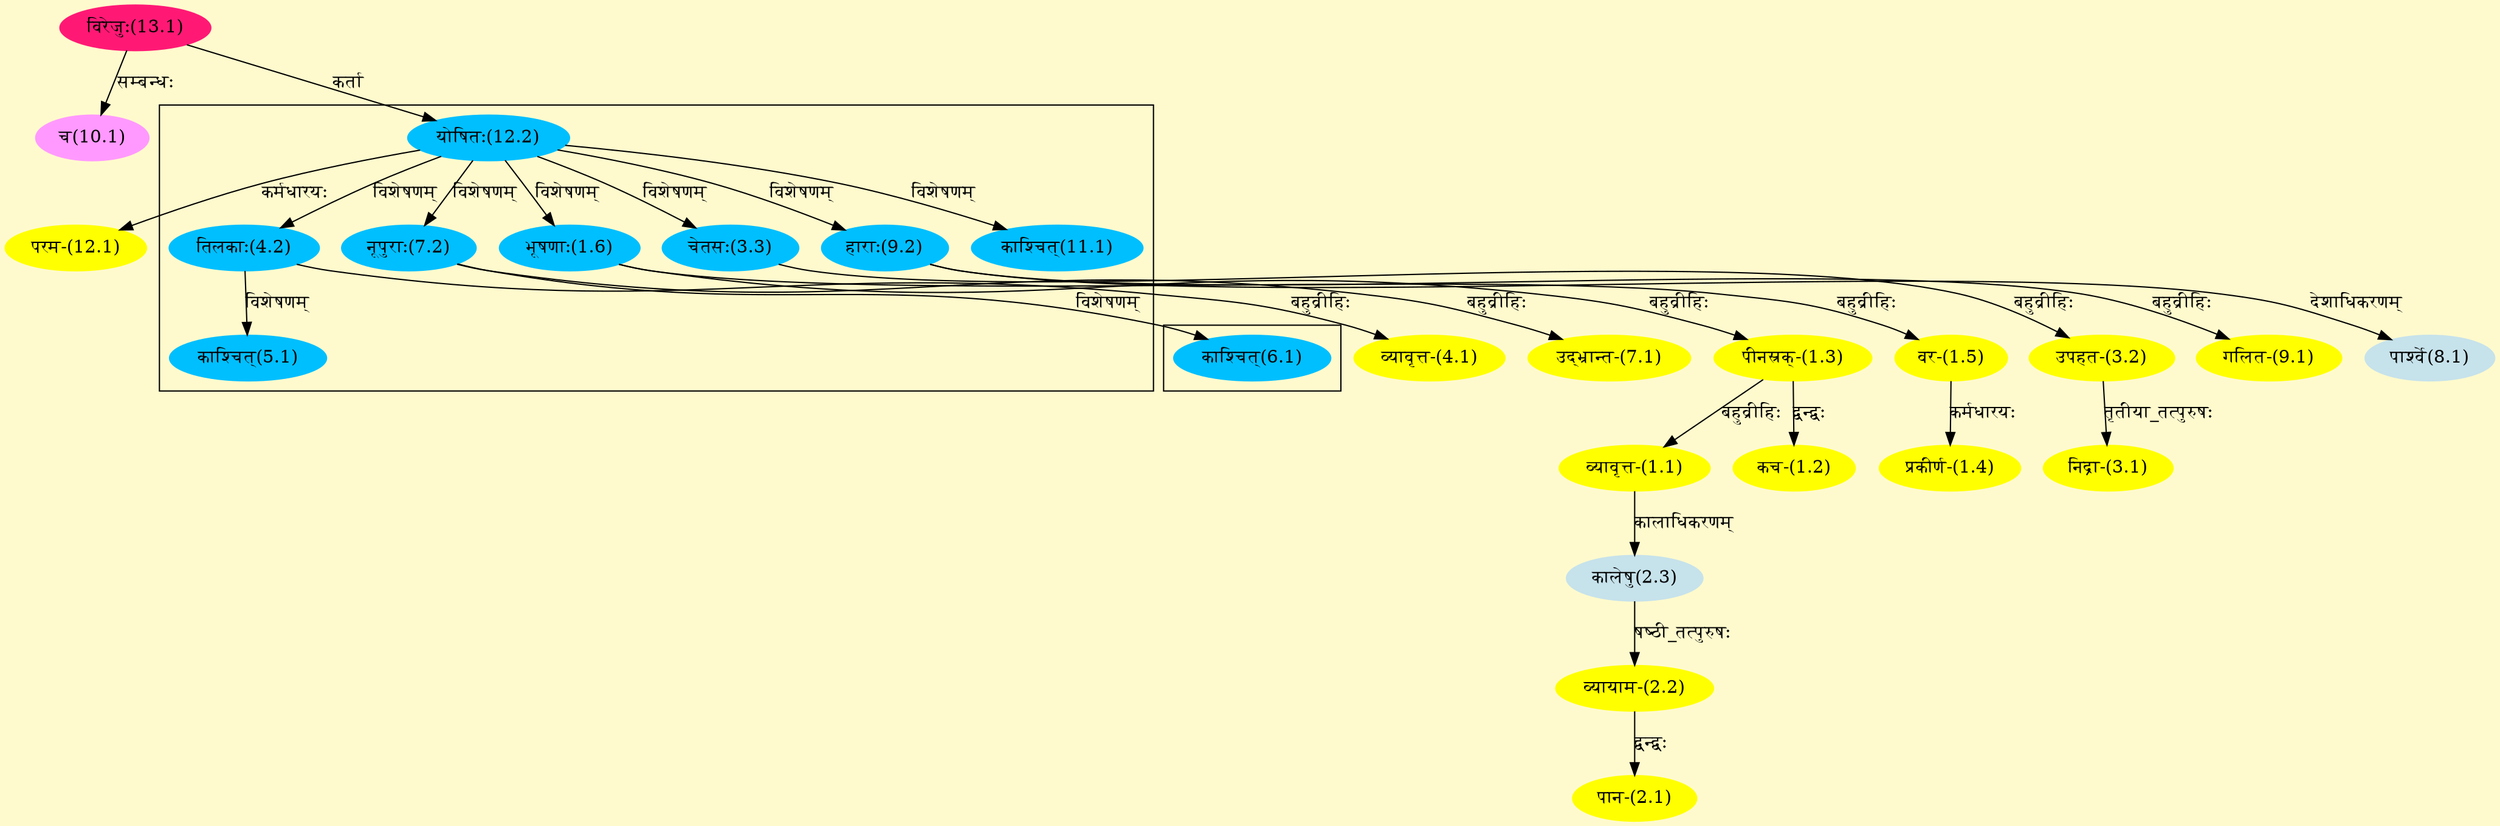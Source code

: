 digraph G{
rankdir=BT;
 compound=true;
 bgcolor="lemonchiffon1";

subgraph cluster_1{
Node1_6 [style=filled, color="#00BFFF" label = "भूषणाः(1.6)"]
Node12_2 [style=filled, color="#00BFFF" label = "योषितः(12.2)"]
Node3_3 [style=filled, color="#00BFFF" label = "चेतसः(3.3)"]
Node4_2 [style=filled, color="#00BFFF" label = "तिलकाः(4.2)"]
Node5_1 [style=filled, color="#00BFFF" label = "काश्चित्(5.1)"]
Node7_2 [style=filled, color="#00BFFF" label = "नूपुराः(7.2)"]
Node9_2 [style=filled, color="#00BFFF" label = "हाराः(9.2)"]
Node11_1 [style=filled, color="#00BFFF" label = "काश्चित्(11.1)"]

}

subgraph cluster_2{
Node6_1 [style=filled, color="#00BFFF" label = "काश्चित्(6.1)"]
Node7_2 [style=filled, color="#00BFFF" label = "नूपुराः(7.2)"]

}
Node1_1 [style=filled, color="#FFFF00" label = "व्यावृत्त-(1.1)"]
Node1_3 [style=filled, color="#FFFF00" label = "पीनस्रक्-(1.3)"]
Node1_2 [style=filled, color="#FFFF00" label = "कच-(1.2)"]
Node1_6 [style=filled, color="#00BFFF" label = "भूषणाः(1.6)"]
Node1_4 [style=filled, color="#FFFF00" label = "प्रकीर्ण-(1.4)"]
Node1_5 [style=filled, color="#FFFF00" label = "वर-(1.5)"]
Node2_1 [style=filled, color="#FFFF00" label = "पान-(2.1)"]
Node2_2 [style=filled, color="#FFFF00" label = "व्यायाम-(2.2)"]
Node2_3 [style=filled, color="#C6E2EB" label = "कालेषु(2.3)"]
Node3_1 [style=filled, color="#FFFF00" label = "निद्रा-(3.1)"]
Node3_2 [style=filled, color="#FFFF00" label = "उपहत-(3.2)"]
Node3_3 [style=filled, color="#00BFFF" label = "चेतसः(3.3)"]
Node4_1 [style=filled, color="#FFFF00" label = "व्यावृत्त-(4.1)"]
Node4_2 [style=filled, color="#00BFFF" label = "तिलकाः(4.2)"]
Node7_1 [style=filled, color="#FFFF00" label = "उद्भ्रान्त-(7.1)"]
Node7_2 [style=filled, color="#00BFFF" label = "नूपुराः(7.2)"]
Node8_1 [style=filled, color="#C6E2EB" label = "पार्श्वे(8.1)"]
Node9_2 [style=filled, color="#00BFFF" label = "हाराः(9.2)"]
Node9_1 [style=filled, color="#FFFF00" label = "गलित-(9.1)"]
Node10_1 [style=filled, color="#FF99FF" label = "च(10.1)"]
Node13_1 [style=filled, color="#FF1975" label = "विरेजुः(13.1)"]
Node12_1 [style=filled, color="#FFFF00" label = "परम-(12.1)"]
Node12_2 [style=filled, color="#00BFFF" label = "योषितः(12.2)"]
/* Start of Relations section */

Node1_1 -> Node1_3 [  label="बहुव्रीहिः"  dir="back" ]
Node1_2 -> Node1_3 [  label="द्वन्द्वः"  dir="back" ]
Node1_3 -> Node1_6 [  label="बहुव्रीहिः"  dir="back" ]
Node1_4 -> Node1_5 [  label="कर्मधारयः"  dir="back" ]
Node1_5 -> Node1_6 [  label="बहुव्रीहिः"  dir="back" ]
Node1_6 -> Node12_2 [  label="विशेषणम्"  dir="back" ]
Node2_1 -> Node2_2 [  label="द्वन्द्वः"  dir="back" ]
Node2_2 -> Node2_3 [  label="षष्ठी_तत्पुरुषः"  dir="back" ]
Node2_3 -> Node1_1 [  label="कालाधिकरणम्"  dir="back" ]
Node3_1 -> Node3_2 [  label="तृतीया_तत्पुरुषः"  dir="back" ]
Node3_2 -> Node3_3 [  label="बहुव्रीहिः"  dir="back" ]
Node3_3 -> Node12_2 [  label="विशेषणम्"  dir="back" ]
Node4_1 -> Node4_2 [  label="बहुव्रीहिः"  dir="back" ]
Node4_2 -> Node12_2 [  label="विशेषणम्"  dir="back" ]
Node5_1 -> Node4_2 [  label="विशेषणम्"  dir="back" ]
Node6_1 -> Node7_2 [  label="विशेषणम्"  dir="back" ]
Node7_1 -> Node7_2 [  label="बहुव्रीहिः"  dir="back" ]
Node7_2 -> Node12_2 [  label="विशेषणम्"  dir="back" ]
Node8_1 -> Node9_2 [  label="देशाधिकरणम्"  dir="back" ]
Node9_1 -> Node9_2 [  label="बहुव्रीहिः"  dir="back" ]
Node9_2 -> Node12_2 [  label="विशेषणम्"  dir="back" ]
Node10_1 -> Node13_1 [  label="सम्बन्धः"  dir="back" ]
Node11_1 -> Node12_2 [  label="विशेषणम्"  dir="back" ]
Node12_1 -> Node12_2 [  label="कर्मधारयः"  dir="back" ]
Node12_2 -> Node13_1 [  label="कर्ता"  dir="back" ]
}
